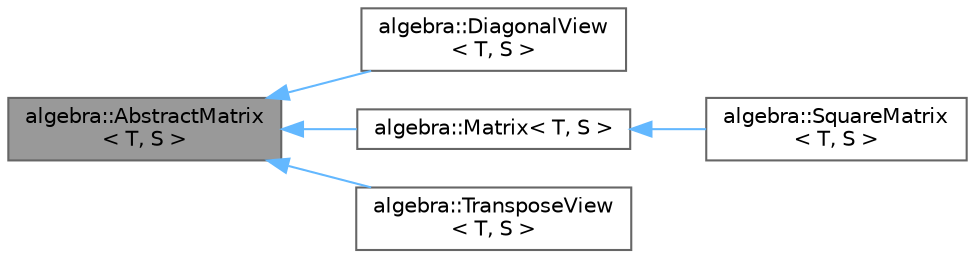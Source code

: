 digraph "algebra::AbstractMatrix&lt; T, S &gt;"
{
 // LATEX_PDF_SIZE
  bgcolor="transparent";
  edge [fontname=Helvetica,fontsize=10,labelfontname=Helvetica,labelfontsize=10];
  node [fontname=Helvetica,fontsize=10,shape=box,height=0.2,width=0.4];
  rankdir="LR";
  Node1 [id="Node000001",label="algebra::AbstractMatrix\l\< T, S \>",height=0.2,width=0.4,color="gray40", fillcolor="grey60", style="filled", fontcolor="black",tooltip="Abstract base class for matrix representations."];
  Node1 -> Node2 [id="edge1_Node000001_Node000002",dir="back",color="steelblue1",style="solid",tooltip=" "];
  Node2 [id="Node000002",label="algebra::DiagonalView\l\< T, S \>",height=0.2,width=0.4,color="gray40", fillcolor="white", style="filled",URL="$classalgebra_1_1DiagonalView.html",tooltip="A view that represents the diagonal of a square matrix."];
  Node1 -> Node3 [id="edge2_Node000001_Node000003",dir="back",color="steelblue1",style="solid",tooltip=" "];
  Node3 [id="Node000003",label="algebra::Matrix\< T, S \>",height=0.2,width=0.4,color="gray40", fillcolor="white", style="filled",URL="$classalgebra_1_1Matrix.html",tooltip="Represents a sparse matrix with configurable storage order and element type."];
  Node3 -> Node4 [id="edge3_Node000003_Node000004",dir="back",color="steelblue1",style="solid",tooltip=" "];
  Node4 [id="Node000004",label="algebra::SquareMatrix\l\< T, S \>",height=0.2,width=0.4,color="gray40", fillcolor="white", style="filled",URL="$classalgebra_1_1SquareMatrix.html",tooltip="Represents a square matrix with support for various storage formats and operations."];
  Node1 -> Node5 [id="edge4_Node000001_Node000005",dir="back",color="steelblue1",style="solid",tooltip=" "];
  Node5 [id="Node000005",label="algebra::TransposeView\l\< T, S \>",height=0.2,width=0.4,color="gray40", fillcolor="white", style="filled",URL="$classalgebra_1_1TransposeView.html",tooltip="A view that represents the transpose of a given matrix."];
}
